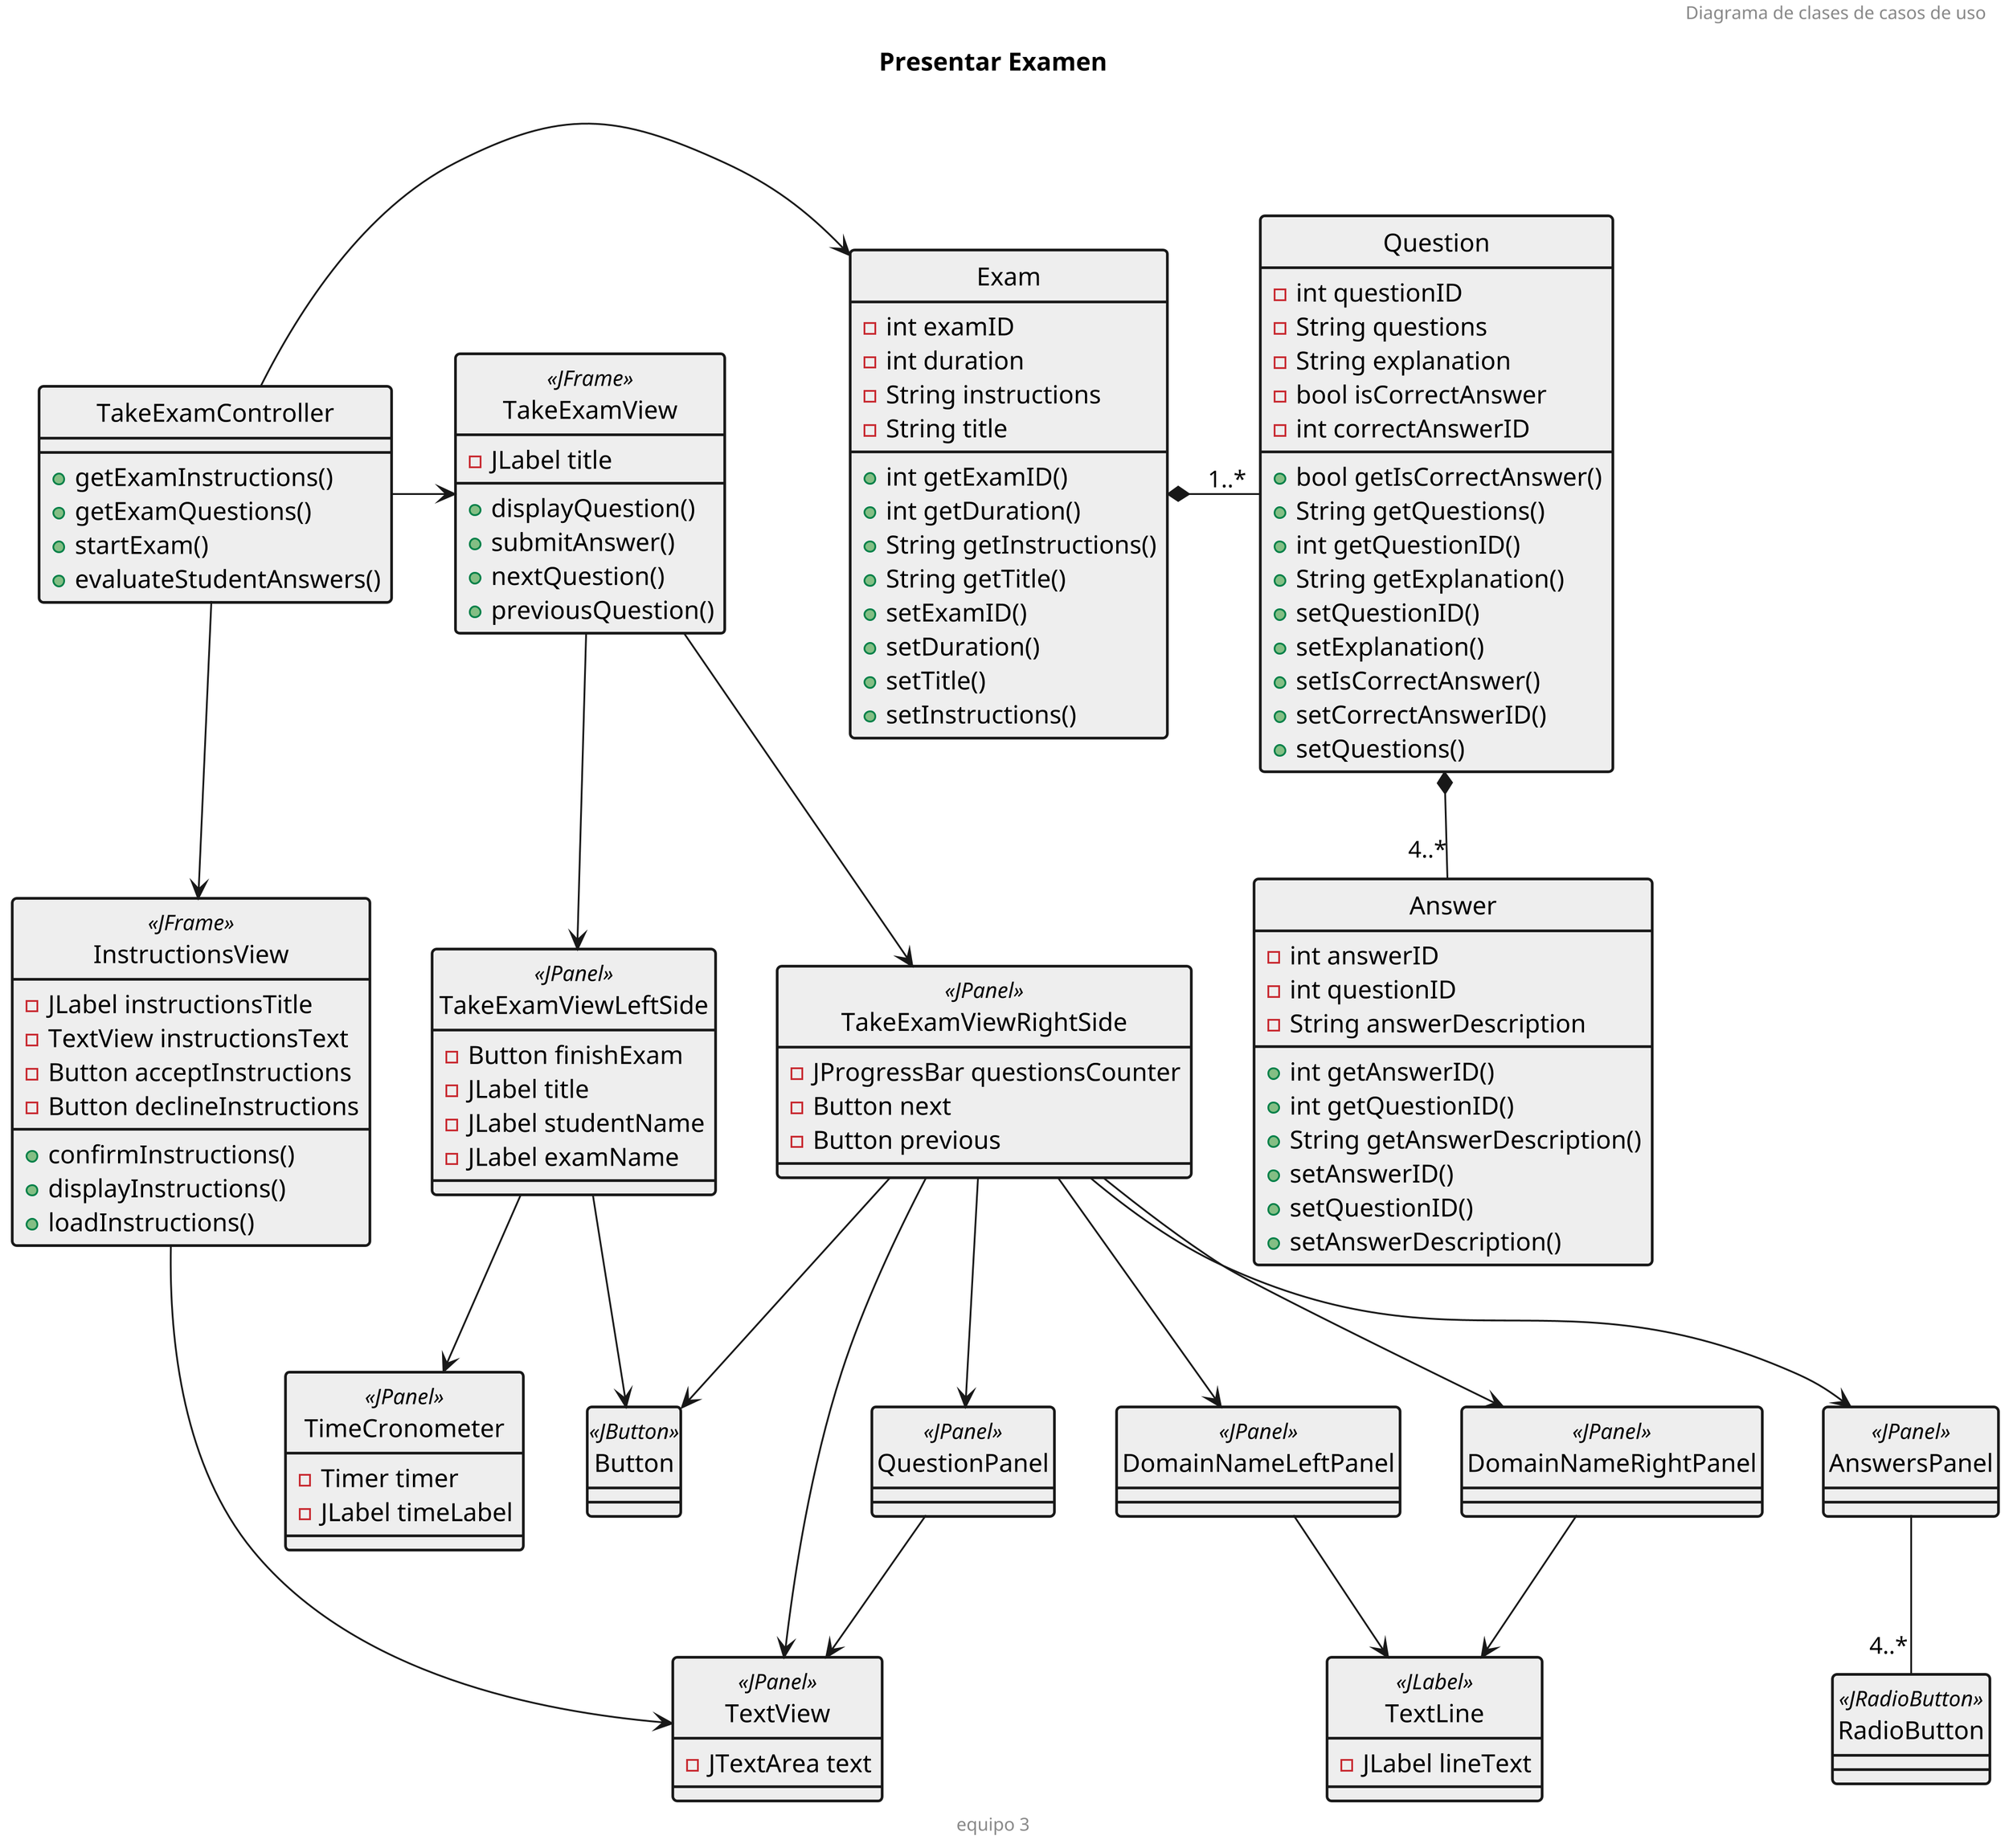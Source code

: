 @startuml "Diagrama de clases"
header Diagrama de clases de casos de uso
title  Presentar Examen 
footer equipo 3

skinparam style strictuml
skinparam ClassBackGroundColor EEEEEE
skinparam ClassBorderThickness 1.5
skinparam dpi 300

class InstructionsView <<JFrame>>{
    -JLabel instructionsTitle
    -TextView instructionsText
    -Button acceptInstructions
    -Button declineInstructions
    +confirmInstructions()
    +displayInstructions()
    +loadInstructions()
}

class Button <<JButton>>{
}

class RadioButton <<JRadioButton>>{    
}

class TextView <<JPanel>>{
    -JTextArea text
}

class TextLine <<JLabel>>{
    -JLabel lineText
}

class TakeExamController{    
    +getExamInstructions()
    +getExamQuestions()
    +startExam()
    +evaluateStudentAnswers()
}

class TakeExamView <<JFrame>>{ 
    -JLabel title   
    +displayQuestion()
    +submitAnswer()
    +nextQuestion()
    +previousQuestion()
}

class TakeExamViewLeftSide <<JPanel>>{
    -Button finishExam
    -JLabel title
    -JLabel studentName
    -JLabel examName

}

class TimeCronometer <<JPanel>>{
    -Timer timer
    -JLabel timeLabel
}

class TakeExamViewRightSide <<JPanel>>{
    -JProgressBar questionsCounter
    -Button next
    -Button previous
}

class DomainNameLeftPanel<<JPanel>>{
}

class DomainNameRightPanel<<JPanel>>{
}

class QuestionPanel <<JPanel>>{
    
}

class AnswersPanel <<JPanel>>{

}

class Exam{
    -int examID
    -int duration
    -String instructions
    -String title
    +int getExamID()
    +int getDuration()
    +String getInstructions()
    +String getTitle()
    +setExamID()
    +setDuration()
    +setTitle()
    +setInstructions()
}

class Question{
    -int questionID
    -String questions
    -String explanation
    -bool isCorrectAnswer
    -int correctAnswerID
    +bool getIsCorrectAnswer()
    +String getQuestions()
    +int getQuestionID()
    +String getExplanation()
    +setQuestionID()
    +setExplanation()
    +setIsCorrectAnswer()
    +setCorrectAnswerID()
    +setQuestions()
}

class Answer{
    -int answerID
    -int questionID
    -String answerDescription
    +int getAnswerID()
    +int getQuestionID()
    +String getAnswerDescription()
    +setAnswerID()
    +setQuestionID()
    +setAnswerDescription() 
}

TakeExamController->Exam
TakeExamController-down->InstructionsView
InstructionsView-->TextView
TakeExamController->TakeExamView
TakeExamView-->TakeExamViewLeftSide
TakeExamView-->TakeExamViewRightSide
TakeExamViewRightSide-->TextView
TakeExamViewRightSide-->QuestionPanel
TakeExamViewRightSide-->AnswersPanel
TakeExamViewRightSide-->DomainNameLeftPanel
TakeExamViewRightSide-->DomainNameRightPanel
TakeExamViewRightSide-->Button
TakeExamViewLeftSide-->Button
TakeExamViewLeftSide-->TimeCronometer
DomainNameLeftPanel-->TextLine
DomainNameRightPanel-->TextLine
QuestionPanel-->TextView
AnswersPanel--"4..*"RadioButton
Exam *- "1..*" Question
Question *-down- "4..*" Answer


@enduml